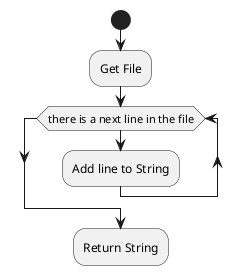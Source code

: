 @startuml
'https://plantuml.com/activity-diagram-beta

start
    :Get File;

    while (there is a next line in the file)
        :Add line to String;
    endwhile

    :Return String;
@enduml
